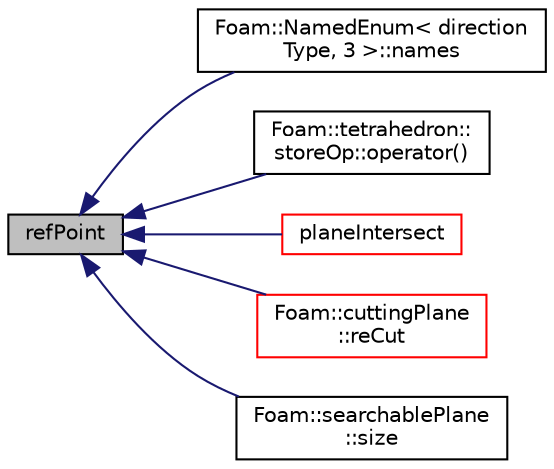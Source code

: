digraph "refPoint"
{
  bgcolor="transparent";
  edge [fontname="Helvetica",fontsize="10",labelfontname="Helvetica",labelfontsize="10"];
  node [fontname="Helvetica",fontsize="10",shape=record];
  rankdir="LR";
  Node513 [label="refPoint",height=0.2,width=0.4,color="black", fillcolor="grey75", style="filled", fontcolor="black"];
  Node513 -> Node514 [dir="back",color="midnightblue",fontsize="10",style="solid",fontname="Helvetica"];
  Node514 [label="Foam::NamedEnum\< direction\lType, 3 \>::names",height=0.2,width=0.4,color="black",URL="$a27113.html#a7350da3a0edd92cd11e6c479c9967dc8"];
  Node513 -> Node515 [dir="back",color="midnightblue",fontsize="10",style="solid",fontname="Helvetica"];
  Node515 [label="Foam::tetrahedron::\lstoreOp::operator()",height=0.2,width=0.4,color="black",URL="$a28753.html#a1983d18f6e6e7de5141bea5b0d6716c4"];
  Node513 -> Node516 [dir="back",color="midnightblue",fontsize="10",style="solid",fontname="Helvetica"];
  Node516 [label="planeIntersect",height=0.2,width=0.4,color="red",URL="$a28725.html#ac7fe66682d1b70507e370d886af36dab",tooltip="Return the cutting line between this plane and another. "];
  Node513 -> Node521 [dir="back",color="midnightblue",fontsize="10",style="solid",fontname="Helvetica"];
  Node521 [label="Foam::cuttingPlane\l::reCut",height=0.2,width=0.4,color="red",URL="$a30497.html#afc5a74b0ae963b8d5e674c5e8085a158",tooltip="Recut mesh with existing planeDesc, restricted to a list of cells. "];
  Node513 -> Node523 [dir="back",color="midnightblue",fontsize="10",style="solid",fontname="Helvetica"];
  Node523 [label="Foam::searchablePlane\l::size",height=0.2,width=0.4,color="black",URL="$a26357.html#a03bc1200aac252c4d3e18657d700b71c",tooltip="Range of local indices that can be returned. "];
}
